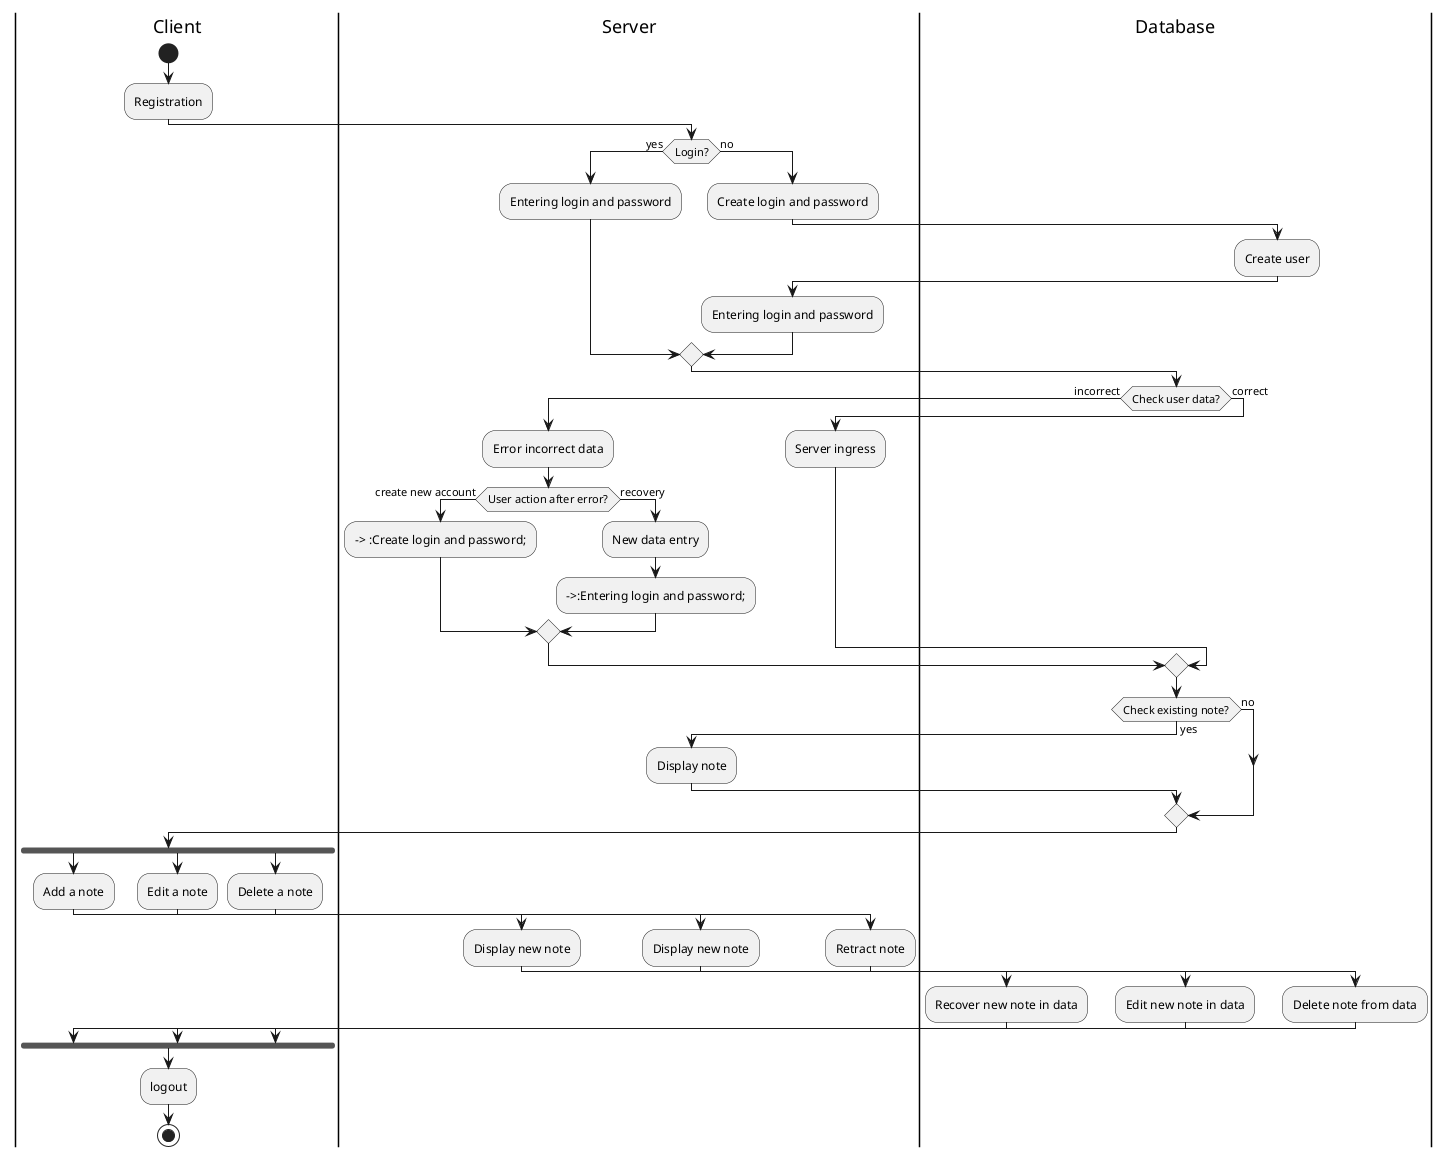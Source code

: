 @startuml
|Client|
start
:Registration;

|Server|
if (Login?) then (yes)
    :Entering login and password;
else (no)
    :Create login and password;
    |Database|
    :Create user;
    |Server|
    :Entering login and password;
endif

|Database|
if (Check user data?) then (incorrect)
    |Server|
    :Error incorrect data;
    if (User action after error?) then (create new account)
        --> :Create login and password;
    else (recovery)
    :New data entry;
    -->:Entering login and password;
    endif
else (correct)
    |Server|
    :Server ingress;
endif
    |Database|
if (Check existing note?) then (yes)
  |Server|
  :Display note;
else (no)
endif
|Client|
fork
  :Add a note;
  |Server|
  :Display new note;
  |Database|
  :Recover new note in data;
fork again
|Client|
:Edit a note;
  |Server|
  :Display new note;
  |Database|
  :Edit new note in data;
  fork again
|Client|
:Delete a note;
  |Server|
  :Retract note;
  |Database|
  :Delete note from data;
  |Client|
end fork
|Client|
:logout;
stop
@enduml